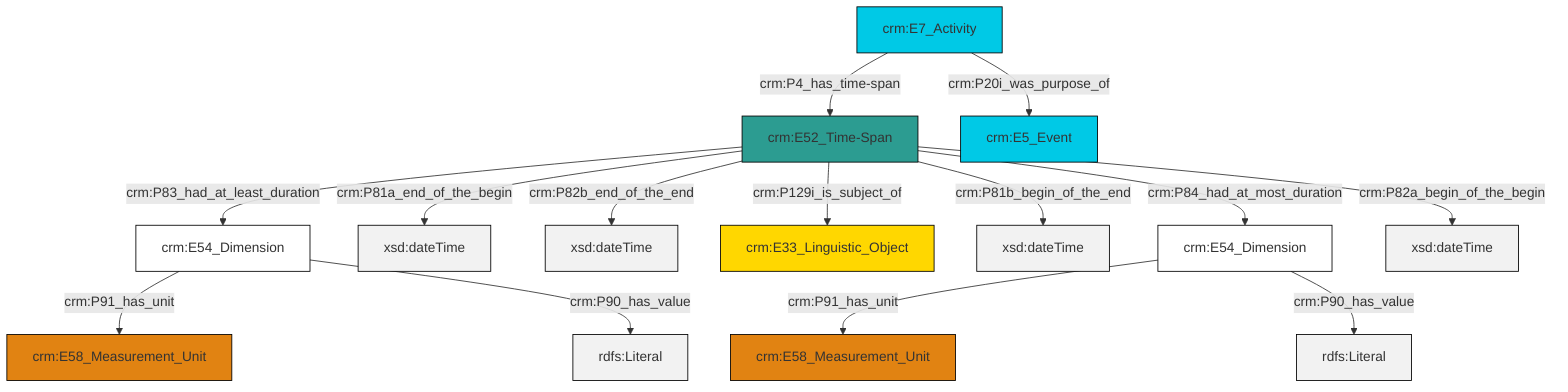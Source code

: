 graph TD
classDef Literal fill:#f2f2f2,stroke:#000000;
classDef CRM_Entity fill:#FFFFFF,stroke:#000000;
classDef Temporal_Entity fill:#00C9E6, stroke:#000000;
classDef Type fill:#E18312, stroke:#000000;
classDef Time-Span fill:#2C9C91, stroke:#000000;
classDef Appellation fill:#FFEB7F, stroke:#000000;
classDef Place fill:#008836, stroke:#000000;
classDef Persistent_Item fill:#B266B2, stroke:#000000;
classDef Conceptual_Object fill:#FFD700, stroke:#000000;
classDef Physical_Thing fill:#D2B48C, stroke:#000000;
classDef Actor fill:#f58aad, stroke:#000000;
classDef PC_Classes fill:#4ce600, stroke:#000000;
classDef Multi fill:#cccccc,stroke:#000000;

2["crm:E54_Dimension"]:::CRM_Entity -->|crm:P91_has_unit| 0["crm:E58_Measurement_Unit"]:::Type
5["crm:E52_Time-Span"]:::Time-Span -->|crm:P81a_end_of_the_begin| 6[xsd:dateTime]:::Literal
5["crm:E52_Time-Span"]:::Time-Span -->|crm:P83_had_at_least_duration| 2["crm:E54_Dimension"]:::CRM_Entity
2["crm:E54_Dimension"]:::CRM_Entity -->|crm:P90_has_value| 7[rdfs:Literal]:::Literal
5["crm:E52_Time-Span"]:::Time-Span -->|crm:P82b_end_of_the_end| 9[xsd:dateTime]:::Literal
5["crm:E52_Time-Span"]:::Time-Span -->|crm:P129i_is_subject_of| 10["crm:E33_Linguistic_Object"]:::Conceptual_Object
5["crm:E52_Time-Span"]:::Time-Span -->|crm:P81b_begin_of_the_end| 11[xsd:dateTime]:::Literal
12["crm:E7_Activity"]:::Temporal_Entity -->|crm:P4_has_time-span| 5["crm:E52_Time-Span"]:::Time-Span
14["crm:E54_Dimension"]:::CRM_Entity -->|crm:P91_has_unit| 3["crm:E58_Measurement_Unit"]:::Type
5["crm:E52_Time-Span"]:::Time-Span -->|crm:P84_had_at_most_duration| 14["crm:E54_Dimension"]:::CRM_Entity
14["crm:E54_Dimension"]:::CRM_Entity -->|crm:P90_has_value| 15[rdfs:Literal]:::Literal
5["crm:E52_Time-Span"]:::Time-Span -->|crm:P82a_begin_of_the_begin| 16[xsd:dateTime]:::Literal
12["crm:E7_Activity"]:::Temporal_Entity -->|crm:P20i_was_purpose_of| 18["crm:E5_Event"]:::Temporal_Entity